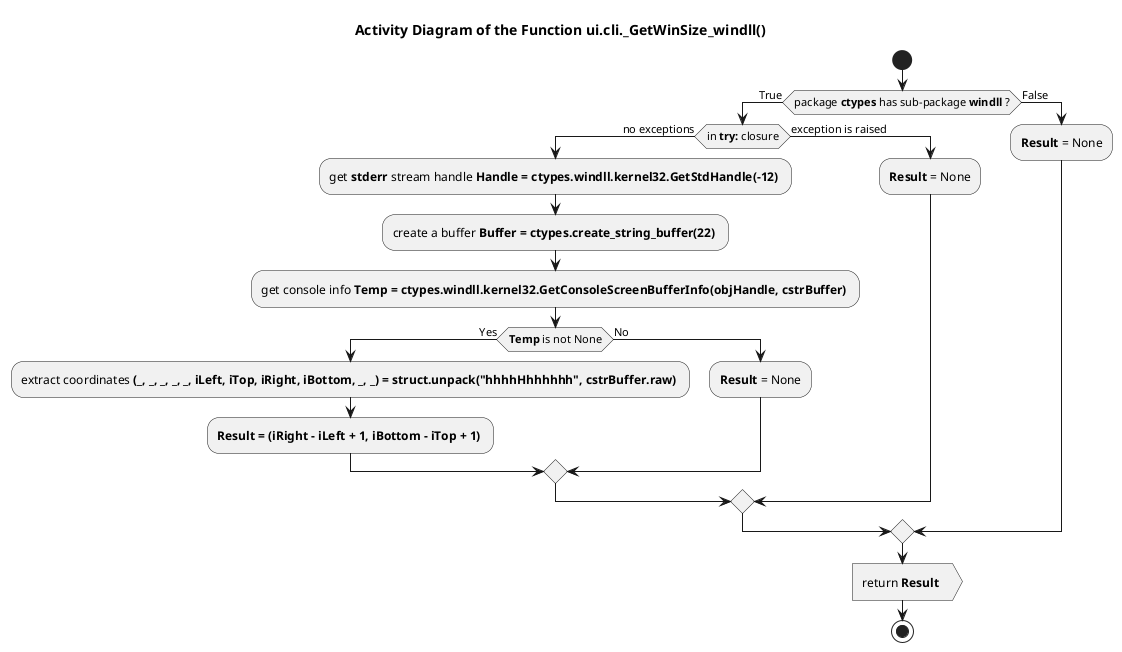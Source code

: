 @startuml sudoku_ui_cli_terminal_size_getwinsize_windll

title Activity Diagram of the Function ui.cli._GetWinSize_windll()

start

if (package <b>ctypes</b> has sub-package <b>windll</b> ?) then (True)
    if (in <b>try:</b> closure) then (no exceptions)
        :get <b>stderr</b> stream handle <b>Handle = ctypes.windll.kernel32.GetStdHandle(-12)</b> ;
        
        :create a buffer <b>Buffer = ctypes.create_string_buffer(22)</b> ;
        
        :get console info <b>Temp = ctypes.windll.kernel32.GetConsoleScreenBufferInfo(objHandle, cstrBuffer)</b> ;
        
        if (<b>Temp</b> is not None) then (Yes)
            :extract coordinates <b>(_, _, _, _, _, iLeft, iTop, iRight, iBottom, _, _) = struct.unpack("hhhhHhhhhhh", cstrBuffer.raw)</b> ;
            
            :<b>Result = (iRight - iLeft + 1, iBottom - iTop + 1)</b> ;
        else (No)
            :<b>Result</b> = None;
        endif
    else (exception is raised)
        :<b>Result</b> = None;
    endif
else (False)
    :<b>Result</b> = None;
endif

:return <b>Result</b> >

stop

@enduml
